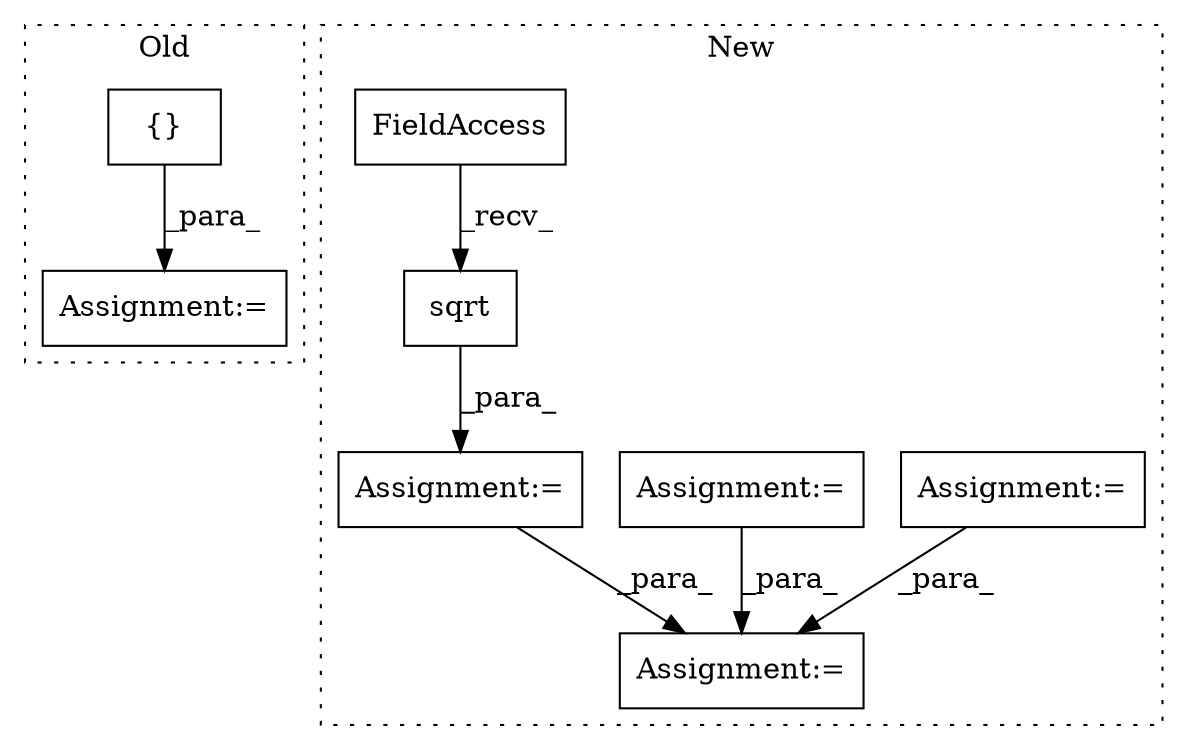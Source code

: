 digraph G {
subgraph cluster0 {
1 [label="{}" a="4" s="2772" l="2" shape="box"];
4 [label="Assignment:=" a="7" s="2754" l="1" shape="box"];
label = "Old";
style="dotted";
}
subgraph cluster1 {
2 [label="sqrt" a="32" s="4555,4563" l="5,1" shape="box"];
3 [label="Assignment:=" a="7" s="4591" l="1" shape="box"];
5 [label="Assignment:=" a="7" s="4479" l="1" shape="box"];
6 [label="Assignment:=" a="7" s="4530" l="1" shape="box"];
7 [label="Assignment:=" a="7" s="4449" l="1" shape="box"];
8 [label="FieldAccess" a="22" s="4549" l="5" shape="box"];
label = "New";
style="dotted";
}
1 -> 4 [label="_para_"];
2 -> 6 [label="_para_"];
5 -> 3 [label="_para_"];
6 -> 3 [label="_para_"];
7 -> 3 [label="_para_"];
8 -> 2 [label="_recv_"];
}
